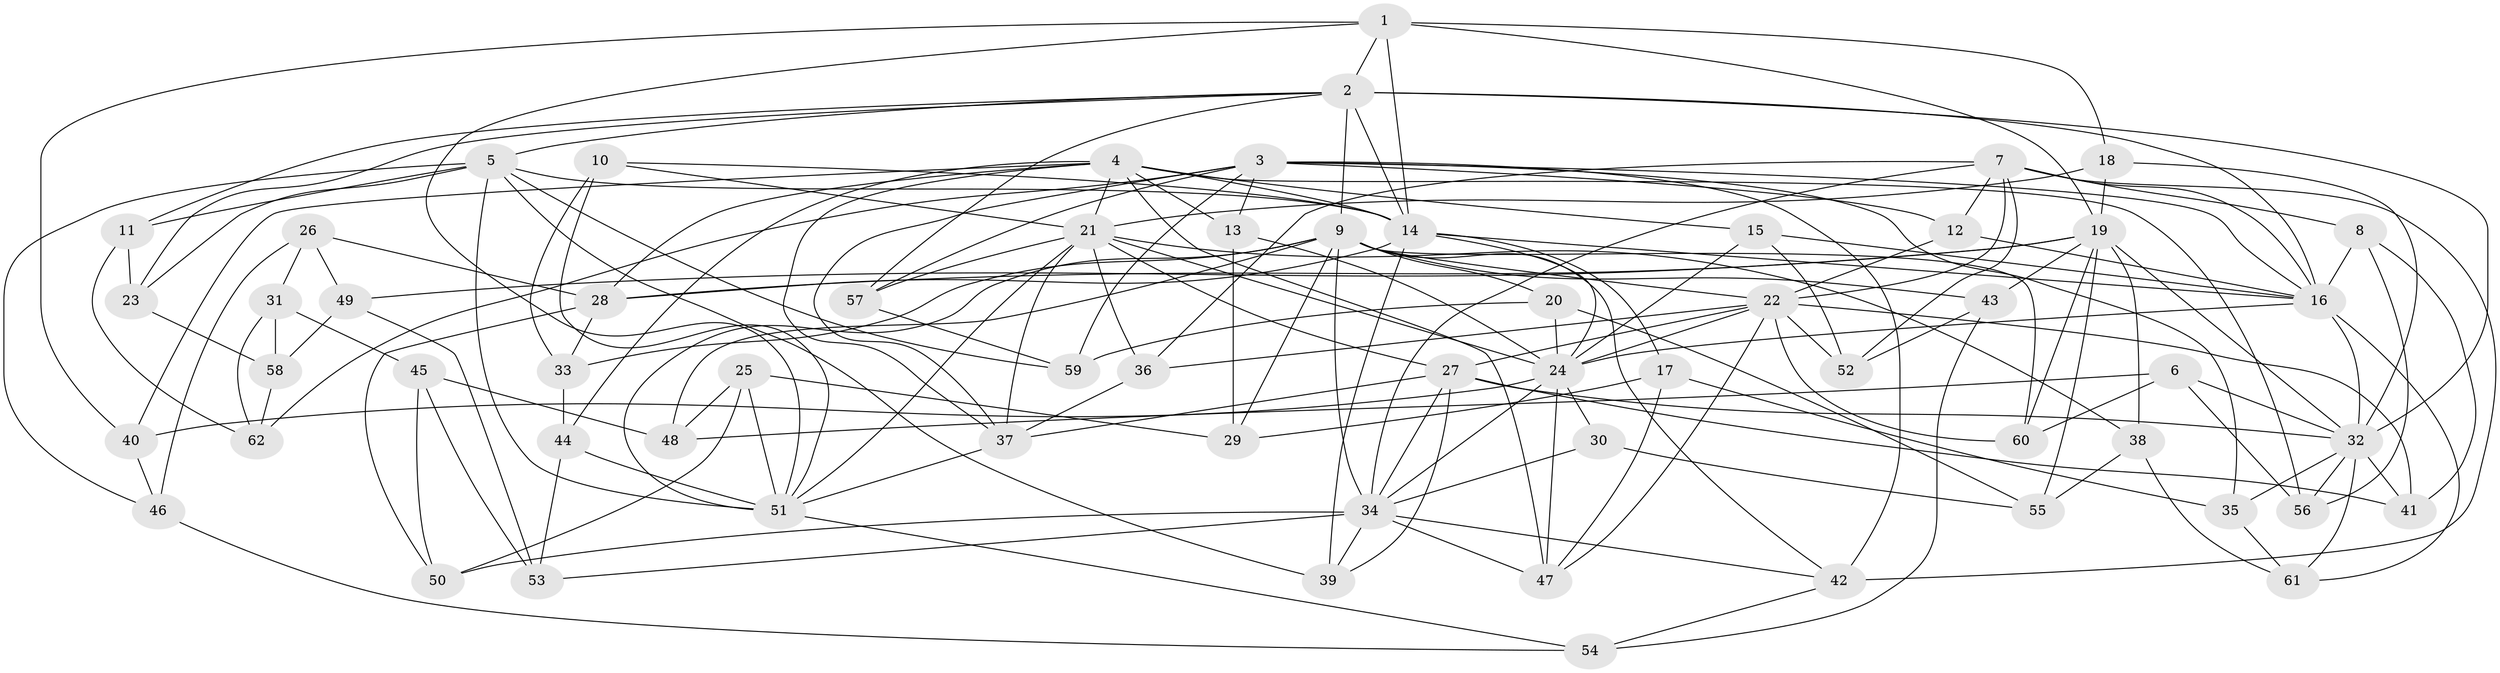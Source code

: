 // original degree distribution, {4: 1.0}
// Generated by graph-tools (version 1.1) at 2025/38/03/09/25 02:38:05]
// undirected, 62 vertices, 171 edges
graph export_dot {
graph [start="1"]
  node [color=gray90,style=filled];
  1;
  2;
  3;
  4;
  5;
  6;
  7;
  8;
  9;
  10;
  11;
  12;
  13;
  14;
  15;
  16;
  17;
  18;
  19;
  20;
  21;
  22;
  23;
  24;
  25;
  26;
  27;
  28;
  29;
  30;
  31;
  32;
  33;
  34;
  35;
  36;
  37;
  38;
  39;
  40;
  41;
  42;
  43;
  44;
  45;
  46;
  47;
  48;
  49;
  50;
  51;
  52;
  53;
  54;
  55;
  56;
  57;
  58;
  59;
  60;
  61;
  62;
  1 -- 2 [weight=2.0];
  1 -- 14 [weight=1.0];
  1 -- 18 [weight=1.0];
  1 -- 19 [weight=2.0];
  1 -- 40 [weight=1.0];
  1 -- 51 [weight=1.0];
  2 -- 5 [weight=2.0];
  2 -- 9 [weight=1.0];
  2 -- 11 [weight=1.0];
  2 -- 14 [weight=1.0];
  2 -- 16 [weight=2.0];
  2 -- 23 [weight=1.0];
  2 -- 32 [weight=1.0];
  2 -- 57 [weight=1.0];
  3 -- 12 [weight=1.0];
  3 -- 13 [weight=1.0];
  3 -- 16 [weight=1.0];
  3 -- 35 [weight=1.0];
  3 -- 37 [weight=1.0];
  3 -- 42 [weight=2.0];
  3 -- 57 [weight=1.0];
  3 -- 59 [weight=1.0];
  3 -- 62 [weight=1.0];
  4 -- 13 [weight=1.0];
  4 -- 14 [weight=1.0];
  4 -- 15 [weight=1.0];
  4 -- 21 [weight=1.0];
  4 -- 28 [weight=1.0];
  4 -- 37 [weight=1.0];
  4 -- 40 [weight=1.0];
  4 -- 44 [weight=1.0];
  4 -- 47 [weight=1.0];
  4 -- 56 [weight=1.0];
  5 -- 11 [weight=1.0];
  5 -- 14 [weight=1.0];
  5 -- 23 [weight=1.0];
  5 -- 39 [weight=1.0];
  5 -- 46 [weight=1.0];
  5 -- 51 [weight=2.0];
  5 -- 59 [weight=1.0];
  6 -- 32 [weight=1.0];
  6 -- 48 [weight=1.0];
  6 -- 56 [weight=1.0];
  6 -- 60 [weight=1.0];
  7 -- 8 [weight=1.0];
  7 -- 12 [weight=1.0];
  7 -- 16 [weight=1.0];
  7 -- 22 [weight=1.0];
  7 -- 34 [weight=1.0];
  7 -- 36 [weight=1.0];
  7 -- 42 [weight=1.0];
  7 -- 52 [weight=1.0];
  8 -- 16 [weight=1.0];
  8 -- 41 [weight=1.0];
  8 -- 56 [weight=1.0];
  9 -- 20 [weight=1.0];
  9 -- 22 [weight=1.0];
  9 -- 29 [weight=1.0];
  9 -- 33 [weight=1.0];
  9 -- 34 [weight=2.0];
  9 -- 42 [weight=1.0];
  9 -- 43 [weight=1.0];
  9 -- 48 [weight=1.0];
  9 -- 51 [weight=1.0];
  9 -- 60 [weight=1.0];
  10 -- 14 [weight=1.0];
  10 -- 21 [weight=1.0];
  10 -- 33 [weight=1.0];
  10 -- 51 [weight=1.0];
  11 -- 23 [weight=1.0];
  11 -- 62 [weight=1.0];
  12 -- 16 [weight=1.0];
  12 -- 22 [weight=1.0];
  13 -- 24 [weight=1.0];
  13 -- 29 [weight=1.0];
  14 -- 16 [weight=1.0];
  14 -- 17 [weight=1.0];
  14 -- 24 [weight=1.0];
  14 -- 28 [weight=3.0];
  14 -- 39 [weight=1.0];
  15 -- 16 [weight=1.0];
  15 -- 24 [weight=1.0];
  15 -- 52 [weight=1.0];
  16 -- 24 [weight=1.0];
  16 -- 32 [weight=2.0];
  16 -- 61 [weight=1.0];
  17 -- 29 [weight=1.0];
  17 -- 35 [weight=1.0];
  17 -- 47 [weight=1.0];
  18 -- 19 [weight=1.0];
  18 -- 21 [weight=1.0];
  18 -- 32 [weight=1.0];
  19 -- 28 [weight=1.0];
  19 -- 32 [weight=1.0];
  19 -- 38 [weight=1.0];
  19 -- 43 [weight=1.0];
  19 -- 49 [weight=1.0];
  19 -- 55 [weight=1.0];
  19 -- 60 [weight=1.0];
  20 -- 24 [weight=1.0];
  20 -- 55 [weight=1.0];
  20 -- 59 [weight=1.0];
  21 -- 24 [weight=1.0];
  21 -- 27 [weight=1.0];
  21 -- 36 [weight=1.0];
  21 -- 37 [weight=1.0];
  21 -- 38 [weight=1.0];
  21 -- 51 [weight=1.0];
  21 -- 57 [weight=1.0];
  22 -- 24 [weight=1.0];
  22 -- 27 [weight=1.0];
  22 -- 36 [weight=1.0];
  22 -- 41 [weight=1.0];
  22 -- 47 [weight=1.0];
  22 -- 52 [weight=1.0];
  22 -- 60 [weight=1.0];
  23 -- 58 [weight=1.0];
  24 -- 30 [weight=1.0];
  24 -- 34 [weight=1.0];
  24 -- 40 [weight=1.0];
  24 -- 47 [weight=2.0];
  25 -- 29 [weight=1.0];
  25 -- 48 [weight=1.0];
  25 -- 50 [weight=1.0];
  25 -- 51 [weight=1.0];
  26 -- 28 [weight=1.0];
  26 -- 31 [weight=1.0];
  26 -- 46 [weight=1.0];
  26 -- 49 [weight=1.0];
  27 -- 32 [weight=2.0];
  27 -- 34 [weight=1.0];
  27 -- 37 [weight=1.0];
  27 -- 39 [weight=1.0];
  27 -- 41 [weight=1.0];
  28 -- 33 [weight=1.0];
  28 -- 50 [weight=1.0];
  30 -- 34 [weight=2.0];
  30 -- 55 [weight=1.0];
  31 -- 45 [weight=1.0];
  31 -- 58 [weight=1.0];
  31 -- 62 [weight=1.0];
  32 -- 35 [weight=1.0];
  32 -- 41 [weight=1.0];
  32 -- 56 [weight=1.0];
  32 -- 61 [weight=1.0];
  33 -- 44 [weight=1.0];
  34 -- 39 [weight=1.0];
  34 -- 42 [weight=1.0];
  34 -- 47 [weight=1.0];
  34 -- 50 [weight=1.0];
  34 -- 53 [weight=1.0];
  35 -- 61 [weight=1.0];
  36 -- 37 [weight=1.0];
  37 -- 51 [weight=1.0];
  38 -- 55 [weight=1.0];
  38 -- 61 [weight=1.0];
  40 -- 46 [weight=1.0];
  42 -- 54 [weight=1.0];
  43 -- 52 [weight=1.0];
  43 -- 54 [weight=1.0];
  44 -- 51 [weight=1.0];
  44 -- 53 [weight=1.0];
  45 -- 48 [weight=1.0];
  45 -- 50 [weight=1.0];
  45 -- 53 [weight=1.0];
  46 -- 54 [weight=1.0];
  49 -- 53 [weight=1.0];
  49 -- 58 [weight=1.0];
  51 -- 54 [weight=1.0];
  57 -- 59 [weight=1.0];
  58 -- 62 [weight=1.0];
}
